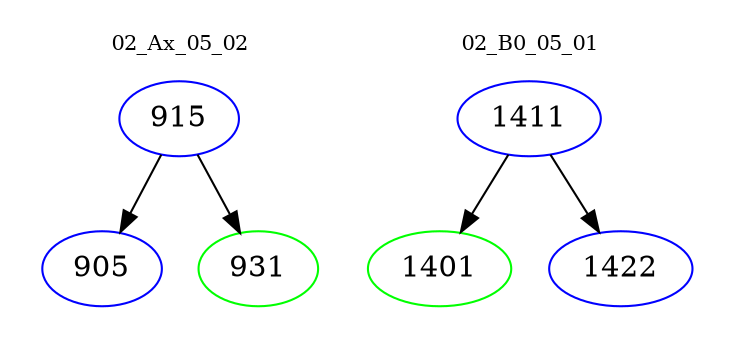 digraph{
subgraph cluster_0 {
color = white
label = "02_Ax_05_02";
fontsize=10;
T0_915 [label="915", color="blue"]
T0_915 -> T0_905 [color="black"]
T0_905 [label="905", color="blue"]
T0_915 -> T0_931 [color="black"]
T0_931 [label="931", color="green"]
}
subgraph cluster_1 {
color = white
label = "02_B0_05_01";
fontsize=10;
T1_1411 [label="1411", color="blue"]
T1_1411 -> T1_1401 [color="black"]
T1_1401 [label="1401", color="green"]
T1_1411 -> T1_1422 [color="black"]
T1_1422 [label="1422", color="blue"]
}
}
